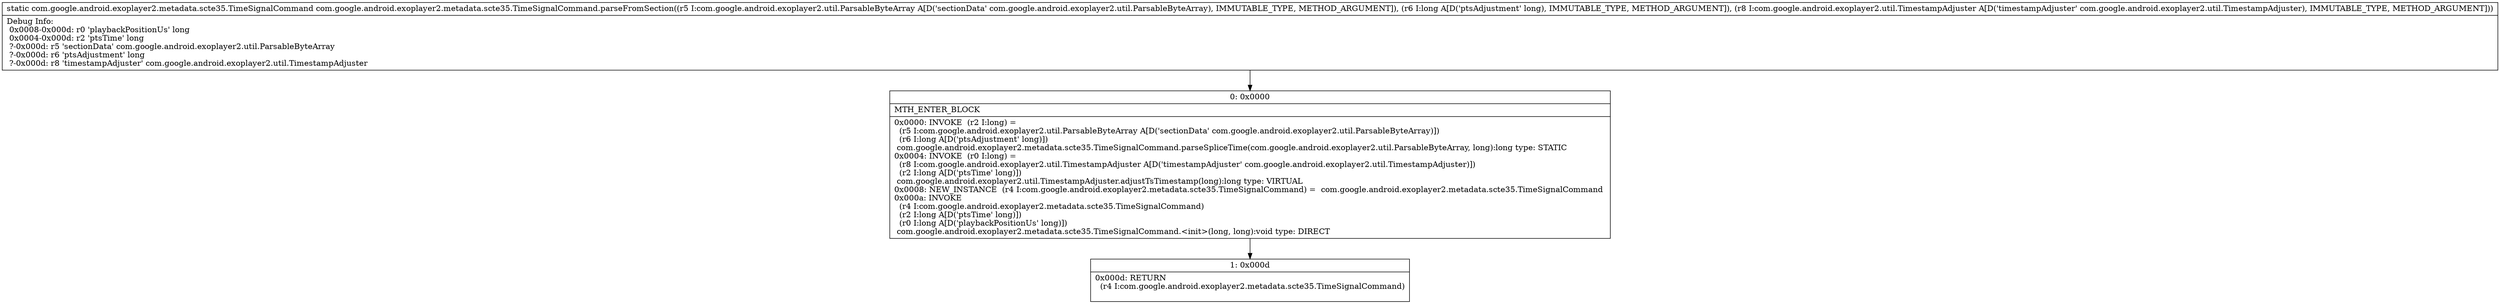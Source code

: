 digraph "CFG forcom.google.android.exoplayer2.metadata.scte35.TimeSignalCommand.parseFromSection(Lcom\/google\/android\/exoplayer2\/util\/ParsableByteArray;JLcom\/google\/android\/exoplayer2\/util\/TimestampAdjuster;)Lcom\/google\/android\/exoplayer2\/metadata\/scte35\/TimeSignalCommand;" {
Node_0 [shape=record,label="{0\:\ 0x0000|MTH_ENTER_BLOCK\l|0x0000: INVOKE  (r2 I:long) = \l  (r5 I:com.google.android.exoplayer2.util.ParsableByteArray A[D('sectionData' com.google.android.exoplayer2.util.ParsableByteArray)])\l  (r6 I:long A[D('ptsAdjustment' long)])\l com.google.android.exoplayer2.metadata.scte35.TimeSignalCommand.parseSpliceTime(com.google.android.exoplayer2.util.ParsableByteArray, long):long type: STATIC \l0x0004: INVOKE  (r0 I:long) = \l  (r8 I:com.google.android.exoplayer2.util.TimestampAdjuster A[D('timestampAdjuster' com.google.android.exoplayer2.util.TimestampAdjuster)])\l  (r2 I:long A[D('ptsTime' long)])\l com.google.android.exoplayer2.util.TimestampAdjuster.adjustTsTimestamp(long):long type: VIRTUAL \l0x0008: NEW_INSTANCE  (r4 I:com.google.android.exoplayer2.metadata.scte35.TimeSignalCommand) =  com.google.android.exoplayer2.metadata.scte35.TimeSignalCommand \l0x000a: INVOKE  \l  (r4 I:com.google.android.exoplayer2.metadata.scte35.TimeSignalCommand)\l  (r2 I:long A[D('ptsTime' long)])\l  (r0 I:long A[D('playbackPositionUs' long)])\l com.google.android.exoplayer2.metadata.scte35.TimeSignalCommand.\<init\>(long, long):void type: DIRECT \l}"];
Node_1 [shape=record,label="{1\:\ 0x000d|0x000d: RETURN  \l  (r4 I:com.google.android.exoplayer2.metadata.scte35.TimeSignalCommand)\l \l}"];
MethodNode[shape=record,label="{static com.google.android.exoplayer2.metadata.scte35.TimeSignalCommand com.google.android.exoplayer2.metadata.scte35.TimeSignalCommand.parseFromSection((r5 I:com.google.android.exoplayer2.util.ParsableByteArray A[D('sectionData' com.google.android.exoplayer2.util.ParsableByteArray), IMMUTABLE_TYPE, METHOD_ARGUMENT]), (r6 I:long A[D('ptsAdjustment' long), IMMUTABLE_TYPE, METHOD_ARGUMENT]), (r8 I:com.google.android.exoplayer2.util.TimestampAdjuster A[D('timestampAdjuster' com.google.android.exoplayer2.util.TimestampAdjuster), IMMUTABLE_TYPE, METHOD_ARGUMENT]))  | Debug Info:\l  0x0008\-0x000d: r0 'playbackPositionUs' long\l  0x0004\-0x000d: r2 'ptsTime' long\l  ?\-0x000d: r5 'sectionData' com.google.android.exoplayer2.util.ParsableByteArray\l  ?\-0x000d: r6 'ptsAdjustment' long\l  ?\-0x000d: r8 'timestampAdjuster' com.google.android.exoplayer2.util.TimestampAdjuster\l}"];
MethodNode -> Node_0;
Node_0 -> Node_1;
}


